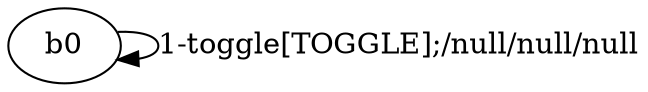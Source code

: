 # Total number of goals covered by this test: 1
# b0 --> b0

digraph g {
"b0" -> "b0" [label = "1-toggle[TOGGLE];/null/null/null"];
}